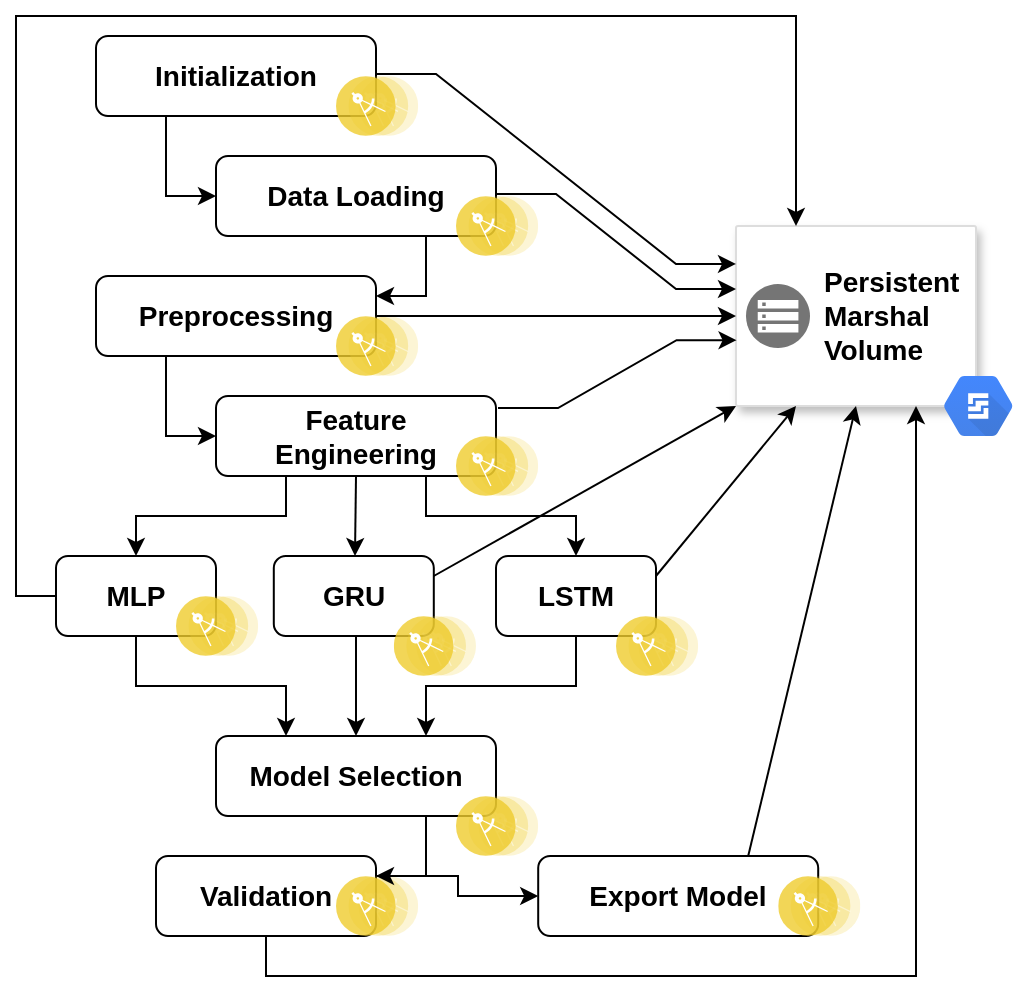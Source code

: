 <mxfile version="13.2.1" type="github">
  <diagram id="GGBNnPE-5dZ_erYJaQ-l" name="Page-1">
    <mxGraphModel dx="1673" dy="934" grid="1" gridSize="10" guides="1" tooltips="1" connect="1" arrows="1" fold="1" page="1" pageScale="1" pageWidth="1100" pageHeight="850" math="0" shadow="0">
      <root>
        <mxCell id="0" />
        <mxCell id="1" parent="0" />
        <mxCell id="fN3U7Vte8udqsAbF8adY-5" value="" style="group" vertex="1" connectable="0" parent="1">
          <mxGeometry x="50" y="130" width="161.1" height="50" as="geometry" />
        </mxCell>
        <mxCell id="fN3U7Vte8udqsAbF8adY-2" value="&lt;font style=&quot;font-size: 14px&quot;&gt;&lt;b&gt;Initialization&lt;/b&gt;&lt;/font&gt;" style="rounded=1;whiteSpace=wrap;html=1;" vertex="1" parent="fN3U7Vte8udqsAbF8adY-5">
          <mxGeometry width="140" height="40" as="geometry" />
        </mxCell>
        <mxCell id="fN3U7Vte8udqsAbF8adY-1" value="" style="aspect=fixed;perimeter=ellipsePerimeter;html=1;align=center;shadow=0;dashed=0;fontColor=#4277BB;labelBackgroundColor=#ffffff;fontSize=12;spacingTop=3;image;image=img/lib/ibm/applications/microservice.svg;" vertex="1" parent="fN3U7Vte8udqsAbF8adY-5">
          <mxGeometry x="120" y="20" width="41.1" height="30" as="geometry" />
        </mxCell>
        <mxCell id="fN3U7Vte8udqsAbF8adY-6" value="" style="group" vertex="1" connectable="0" parent="1">
          <mxGeometry x="110" y="190" width="161.1" height="50" as="geometry" />
        </mxCell>
        <mxCell id="fN3U7Vte8udqsAbF8adY-7" value="&lt;font style=&quot;font-size: 14px&quot;&gt;&lt;b&gt;Data Loading&lt;/b&gt;&lt;/font&gt;" style="rounded=1;whiteSpace=wrap;html=1;" vertex="1" parent="fN3U7Vte8udqsAbF8adY-6">
          <mxGeometry width="140" height="40" as="geometry" />
        </mxCell>
        <mxCell id="fN3U7Vte8udqsAbF8adY-8" value="" style="aspect=fixed;perimeter=ellipsePerimeter;html=1;align=center;shadow=0;dashed=0;fontColor=#4277BB;labelBackgroundColor=#ffffff;fontSize=12;spacingTop=3;image;image=img/lib/ibm/applications/microservice.svg;" vertex="1" parent="fN3U7Vte8udqsAbF8adY-6">
          <mxGeometry x="120" y="20" width="41.1" height="30" as="geometry" />
        </mxCell>
        <mxCell id="fN3U7Vte8udqsAbF8adY-13" value="" style="group" vertex="1" connectable="0" parent="1">
          <mxGeometry x="50" y="250" width="161.1" height="50" as="geometry" />
        </mxCell>
        <mxCell id="fN3U7Vte8udqsAbF8adY-14" value="&lt;font style=&quot;font-size: 14px&quot;&gt;&lt;b&gt;Preprocessing&lt;/b&gt;&lt;/font&gt;" style="rounded=1;whiteSpace=wrap;html=1;" vertex="1" parent="fN3U7Vte8udqsAbF8adY-13">
          <mxGeometry width="140" height="40" as="geometry" />
        </mxCell>
        <mxCell id="fN3U7Vte8udqsAbF8adY-15" value="" style="aspect=fixed;perimeter=ellipsePerimeter;html=1;align=center;shadow=0;dashed=0;fontColor=#4277BB;labelBackgroundColor=#ffffff;fontSize=12;spacingTop=3;image;image=img/lib/ibm/applications/microservice.svg;" vertex="1" parent="fN3U7Vte8udqsAbF8adY-13">
          <mxGeometry x="120" y="20" width="41.1" height="30" as="geometry" />
        </mxCell>
        <mxCell id="fN3U7Vte8udqsAbF8adY-19" value="" style="group;container=1;" vertex="1" connectable="0" parent="1">
          <mxGeometry x="150" y="400" width="101.1" height="50" as="geometry" />
        </mxCell>
        <mxCell id="fN3U7Vte8udqsAbF8adY-49" value="" style="group" vertex="1" connectable="0" parent="fN3U7Vte8udqsAbF8adY-19">
          <mxGeometry x="-11.1" width="101.1" height="50" as="geometry" />
        </mxCell>
        <mxCell id="fN3U7Vte8udqsAbF8adY-17" value="&lt;font style=&quot;font-size: 14px&quot;&gt;&lt;b&gt;GRU&lt;/b&gt;&lt;/font&gt;" style="rounded=1;whiteSpace=wrap;html=1;" vertex="1" parent="fN3U7Vte8udqsAbF8adY-49">
          <mxGeometry y="-10" width="80" height="40" as="geometry" />
        </mxCell>
        <mxCell id="fN3U7Vte8udqsAbF8adY-18" value="" style="aspect=fixed;perimeter=ellipsePerimeter;html=1;align=center;shadow=0;dashed=0;fontColor=#4277BB;labelBackgroundColor=#ffffff;fontSize=12;spacingTop=3;image;image=img/lib/ibm/applications/microservice.svg;" vertex="1" parent="fN3U7Vte8udqsAbF8adY-49">
          <mxGeometry x="60" y="20" width="41.1" height="30" as="geometry" />
        </mxCell>
        <mxCell id="fN3U7Vte8udqsAbF8adY-27" value="" style="group" vertex="1" connectable="0" parent="1">
          <mxGeometry x="30" y="390" width="101.1" height="50" as="geometry" />
        </mxCell>
        <mxCell id="fN3U7Vte8udqsAbF8adY-24" value="&lt;font style=&quot;font-size: 14px&quot;&gt;&lt;b&gt;MLP&lt;/b&gt;&lt;/font&gt;" style="rounded=1;whiteSpace=wrap;html=1;" vertex="1" parent="fN3U7Vte8udqsAbF8adY-27">
          <mxGeometry width="80" height="40" as="geometry" />
        </mxCell>
        <mxCell id="fN3U7Vte8udqsAbF8adY-25" value="" style="aspect=fixed;perimeter=ellipsePerimeter;html=1;align=center;shadow=0;dashed=0;fontColor=#4277BB;labelBackgroundColor=#ffffff;fontSize=12;spacingTop=3;image;image=img/lib/ibm/applications/microservice.svg;" vertex="1" parent="fN3U7Vte8udqsAbF8adY-27">
          <mxGeometry x="60" y="20" width="41.1" height="30" as="geometry" />
        </mxCell>
        <mxCell id="fN3U7Vte8udqsAbF8adY-28" value="" style="group" vertex="1" connectable="0" parent="1">
          <mxGeometry x="250.0" y="400" width="101.1" height="50" as="geometry" />
        </mxCell>
        <mxCell id="fN3U7Vte8udqsAbF8adY-21" value="&lt;font style=&quot;font-size: 14px&quot;&gt;&lt;b&gt;LSTM&lt;/b&gt;&lt;/font&gt;" style="rounded=1;whiteSpace=wrap;html=1;" vertex="1" parent="fN3U7Vte8udqsAbF8adY-28">
          <mxGeometry y="-10" width="80" height="40" as="geometry" />
        </mxCell>
        <mxCell id="fN3U7Vte8udqsAbF8adY-22" value="" style="aspect=fixed;perimeter=ellipsePerimeter;html=1;align=center;shadow=0;dashed=0;fontColor=#4277BB;labelBackgroundColor=#ffffff;fontSize=12;spacingTop=3;image;image=img/lib/ibm/applications/microservice.svg;" vertex="1" parent="fN3U7Vte8udqsAbF8adY-28">
          <mxGeometry x="60" y="20" width="41.1" height="30" as="geometry" />
        </mxCell>
        <mxCell id="fN3U7Vte8udqsAbF8adY-29" value="" style="group" vertex="1" connectable="0" parent="1">
          <mxGeometry x="110" y="310" width="161.1" height="50" as="geometry" />
        </mxCell>
        <mxCell id="fN3U7Vte8udqsAbF8adY-30" value="&lt;div&gt;&lt;font style=&quot;font-size: 14px&quot;&gt;&lt;b&gt;Feature&lt;/b&gt;&lt;/font&gt;&lt;/div&gt;&lt;div&gt;&lt;font style=&quot;font-size: 14px&quot;&gt;&lt;b&gt;Engineering&lt;/b&gt;&lt;/font&gt;&lt;/div&gt;" style="rounded=1;whiteSpace=wrap;html=1;" vertex="1" parent="fN3U7Vte8udqsAbF8adY-29">
          <mxGeometry width="140" height="40" as="geometry" />
        </mxCell>
        <mxCell id="fN3U7Vte8udqsAbF8adY-31" value="" style="aspect=fixed;perimeter=ellipsePerimeter;html=1;align=center;shadow=0;dashed=0;fontColor=#4277BB;labelBackgroundColor=#ffffff;fontSize=12;spacingTop=3;image;image=img/lib/ibm/applications/microservice.svg;" vertex="1" parent="fN3U7Vte8udqsAbF8adY-29">
          <mxGeometry x="120" y="20" width="41.1" height="30" as="geometry" />
        </mxCell>
        <mxCell id="fN3U7Vte8udqsAbF8adY-32" value="" style="group" vertex="1" connectable="0" parent="1">
          <mxGeometry x="110" y="490" width="161.1" height="50" as="geometry" />
        </mxCell>
        <mxCell id="fN3U7Vte8udqsAbF8adY-33" value="&lt;font style=&quot;font-size: 14px&quot;&gt;&lt;b&gt;Model Selection&lt;/b&gt;&lt;/font&gt;" style="rounded=1;whiteSpace=wrap;html=1;" vertex="1" parent="fN3U7Vte8udqsAbF8adY-32">
          <mxGeometry y="-10" width="140" height="40" as="geometry" />
        </mxCell>
        <mxCell id="fN3U7Vte8udqsAbF8adY-34" value="" style="aspect=fixed;perimeter=ellipsePerimeter;html=1;align=center;shadow=0;dashed=0;fontColor=#4277BB;labelBackgroundColor=#ffffff;fontSize=12;spacingTop=3;image;image=img/lib/ibm/applications/microservice.svg;" vertex="1" parent="fN3U7Vte8udqsAbF8adY-32">
          <mxGeometry x="120" y="20" width="41.1" height="30" as="geometry" />
        </mxCell>
        <mxCell id="fN3U7Vte8udqsAbF8adY-35" value="" style="group" vertex="1" connectable="0" parent="1">
          <mxGeometry x="50" y="530" width="161.1" height="50" as="geometry" />
        </mxCell>
        <mxCell id="fN3U7Vte8udqsAbF8adY-36" value="&lt;font style=&quot;font-size: 14px&quot;&gt;&lt;b&gt;Validation&lt;/b&gt;&lt;/font&gt;" style="rounded=1;whiteSpace=wrap;html=1;" vertex="1" parent="fN3U7Vte8udqsAbF8adY-35">
          <mxGeometry x="30" y="10" width="110" height="40" as="geometry" />
        </mxCell>
        <mxCell id="fN3U7Vte8udqsAbF8adY-37" value="" style="aspect=fixed;perimeter=ellipsePerimeter;html=1;align=center;shadow=0;dashed=0;fontColor=#4277BB;labelBackgroundColor=#ffffff;fontSize=12;spacingTop=3;image;image=img/lib/ibm/applications/microservice.svg;" vertex="1" parent="fN3U7Vte8udqsAbF8adY-35">
          <mxGeometry x="120" y="20" width="41.1" height="30" as="geometry" />
        </mxCell>
        <mxCell id="fN3U7Vte8udqsAbF8adY-45" style="edgeStyle=elbowEdgeStyle;rounded=0;orthogonalLoop=1;jettySize=auto;html=1;exitX=0.75;exitY=1;exitDx=0;exitDy=0;entryX=1;entryY=0.25;entryDx=0;entryDy=0;" edge="1" parent="1" source="fN3U7Vte8udqsAbF8adY-7" target="fN3U7Vte8udqsAbF8adY-14">
          <mxGeometry relative="1" as="geometry">
            <Array as="points">
              <mxPoint x="215" y="250" />
            </Array>
          </mxGeometry>
        </mxCell>
        <mxCell id="fN3U7Vte8udqsAbF8adY-46" style="edgeStyle=elbowEdgeStyle;rounded=0;orthogonalLoop=1;jettySize=auto;html=1;exitX=0.25;exitY=1;exitDx=0;exitDy=0;entryX=0;entryY=0.5;entryDx=0;entryDy=0;" edge="1" parent="1" source="fN3U7Vte8udqsAbF8adY-14" target="fN3U7Vte8udqsAbF8adY-30">
          <mxGeometry relative="1" as="geometry">
            <Array as="points">
              <mxPoint x="85" y="320" />
            </Array>
          </mxGeometry>
        </mxCell>
        <mxCell id="fN3U7Vte8udqsAbF8adY-50" style="edgeStyle=elbowEdgeStyle;rounded=0;orthogonalLoop=1;jettySize=auto;html=1;exitX=0.5;exitY=1;exitDx=0;exitDy=0;entryX=0.5;entryY=0;entryDx=0;entryDy=0;" edge="1" parent="1" source="fN3U7Vte8udqsAbF8adY-30" target="fN3U7Vte8udqsAbF8adY-17">
          <mxGeometry relative="1" as="geometry" />
        </mxCell>
        <mxCell id="fN3U7Vte8udqsAbF8adY-51" style="edgeStyle=elbowEdgeStyle;rounded=0;orthogonalLoop=1;jettySize=auto;html=1;exitX=0.75;exitY=1;exitDx=0;exitDy=0;entryX=0.5;entryY=0;entryDx=0;entryDy=0;" edge="1" parent="1" source="fN3U7Vte8udqsAbF8adY-30" target="fN3U7Vte8udqsAbF8adY-21">
          <mxGeometry relative="1" as="geometry" />
        </mxCell>
        <mxCell id="fN3U7Vte8udqsAbF8adY-52" style="edgeStyle=elbowEdgeStyle;rounded=0;orthogonalLoop=1;jettySize=auto;html=1;exitX=0.25;exitY=1;exitDx=0;exitDy=0;" edge="1" parent="1" source="fN3U7Vte8udqsAbF8adY-30" target="fN3U7Vte8udqsAbF8adY-24">
          <mxGeometry relative="1" as="geometry" />
        </mxCell>
        <mxCell id="fN3U7Vte8udqsAbF8adY-53" style="edgeStyle=elbowEdgeStyle;rounded=0;orthogonalLoop=1;jettySize=auto;html=1;exitX=0.5;exitY=1;exitDx=0;exitDy=0;entryX=0.5;entryY=0;entryDx=0;entryDy=0;" edge="1" parent="1" source="fN3U7Vte8udqsAbF8adY-17" target="fN3U7Vte8udqsAbF8adY-33">
          <mxGeometry relative="1" as="geometry">
            <Array as="points">
              <mxPoint x="180" y="470" />
              <mxPoint x="180" y="490" />
            </Array>
          </mxGeometry>
        </mxCell>
        <mxCell id="fN3U7Vte8udqsAbF8adY-54" style="edgeStyle=elbowEdgeStyle;rounded=0;orthogonalLoop=1;jettySize=auto;html=1;entryX=0.75;entryY=0;entryDx=0;entryDy=0;" edge="1" parent="1" source="fN3U7Vte8udqsAbF8adY-21" target="fN3U7Vte8udqsAbF8adY-33">
          <mxGeometry relative="1" as="geometry" />
        </mxCell>
        <mxCell id="fN3U7Vte8udqsAbF8adY-55" style="edgeStyle=elbowEdgeStyle;rounded=0;orthogonalLoop=1;jettySize=auto;html=1;entryX=0.25;entryY=0;entryDx=0;entryDy=0;" edge="1" parent="1" source="fN3U7Vte8udqsAbF8adY-24" target="fN3U7Vte8udqsAbF8adY-33">
          <mxGeometry relative="1" as="geometry" />
        </mxCell>
        <mxCell id="fN3U7Vte8udqsAbF8adY-56" style="edgeStyle=elbowEdgeStyle;rounded=0;orthogonalLoop=1;jettySize=auto;html=1;exitX=0.75;exitY=1;exitDx=0;exitDy=0;entryX=1;entryY=0.25;entryDx=0;entryDy=0;" edge="1" parent="1" source="fN3U7Vte8udqsAbF8adY-33" target="fN3U7Vte8udqsAbF8adY-36">
          <mxGeometry relative="1" as="geometry">
            <Array as="points">
              <mxPoint x="215" y="530" />
            </Array>
          </mxGeometry>
        </mxCell>
        <mxCell id="fN3U7Vte8udqsAbF8adY-57" value="" style="group" vertex="1" connectable="0" parent="1">
          <mxGeometry x="271.1" y="530" width="161.1" height="50" as="geometry" />
        </mxCell>
        <mxCell id="fN3U7Vte8udqsAbF8adY-58" value="&lt;font style=&quot;font-size: 14px&quot;&gt;&lt;b&gt;Export Model&lt;/b&gt;&lt;/font&gt;" style="rounded=1;whiteSpace=wrap;html=1;" vertex="1" parent="fN3U7Vte8udqsAbF8adY-57">
          <mxGeometry y="10" width="140" height="40" as="geometry" />
        </mxCell>
        <mxCell id="fN3U7Vte8udqsAbF8adY-59" value="" style="aspect=fixed;perimeter=ellipsePerimeter;html=1;align=center;shadow=0;dashed=0;fontColor=#4277BB;labelBackgroundColor=#ffffff;fontSize=12;spacingTop=3;image;image=img/lib/ibm/applications/microservice.svg;" vertex="1" parent="fN3U7Vte8udqsAbF8adY-57">
          <mxGeometry x="120" y="20" width="41.1" height="30" as="geometry" />
        </mxCell>
        <mxCell id="fN3U7Vte8udqsAbF8adY-62" style="edgeStyle=elbowEdgeStyle;rounded=0;orthogonalLoop=1;jettySize=auto;html=1;exitX=0.5;exitY=0;exitDx=0;exitDy=0;" edge="1" parent="1" source="fN3U7Vte8udqsAbF8adY-37" target="fN3U7Vte8udqsAbF8adY-58">
          <mxGeometry relative="1" as="geometry" />
        </mxCell>
        <mxCell id="fN3U7Vte8udqsAbF8adY-68" value="" style="strokeColor=#dddddd;shadow=1;strokeWidth=1;rounded=1;absoluteArcSize=1;arcSize=2;" vertex="1" parent="1">
          <mxGeometry x="370" y="225" width="120" height="90" as="geometry" />
        </mxCell>
        <mxCell id="fN3U7Vte8udqsAbF8adY-69" value="&lt;div style=&quot;font-size: 14px&quot;&gt;&lt;font style=&quot;font-size: 14px&quot;&gt;&lt;b&gt;Persistent &lt;br&gt;&lt;/b&gt;&lt;/font&gt;&lt;/div&gt;&lt;div style=&quot;font-size: 14px&quot;&gt;&lt;font style=&quot;font-size: 14px&quot;&gt;&lt;b&gt;Marshal&lt;/b&gt;&lt;/font&gt;&lt;/div&gt;&lt;div style=&quot;font-size: 14px&quot;&gt;&lt;font style=&quot;font-size: 14px&quot;&gt;&lt;b&gt;Volume&lt;br&gt;&lt;/b&gt;&lt;/font&gt;&lt;/div&gt;" style="dashed=0;connectable=0;html=1;fillColor=#757575;strokeColor=none;shape=mxgraph.gcp2.persistent_disk_snapshot;part=1;labelPosition=right;verticalLabelPosition=middle;align=left;verticalAlign=middle;spacingLeft=5;fontSize=12;" vertex="1" parent="fN3U7Vte8udqsAbF8adY-68">
          <mxGeometry y="0.5" width="32" height="32" relative="1" as="geometry">
            <mxPoint x="5" y="-16" as="offset" />
          </mxGeometry>
        </mxCell>
        <mxCell id="fN3U7Vte8udqsAbF8adY-70" style="edgeStyle=entityRelationEdgeStyle;rounded=0;orthogonalLoop=1;jettySize=auto;html=1;exitX=1;exitY=0.25;exitDx=0;exitDy=0;entryX=0;entryY=0.111;entryDx=0;entryDy=0;entryPerimeter=0;" edge="1" parent="1">
          <mxGeometry relative="1" as="geometry">
            <mxPoint x="190" y="149" as="sourcePoint" />
            <mxPoint x="370" y="243.99" as="targetPoint" />
          </mxGeometry>
        </mxCell>
        <mxCell id="fN3U7Vte8udqsAbF8adY-71" style="edgeStyle=entityRelationEdgeStyle;rounded=0;orthogonalLoop=1;jettySize=auto;html=1;exitX=1;exitY=0.25;exitDx=0;exitDy=0;entryX=0;entryY=0.25;entryDx=0;entryDy=0;" edge="1" parent="1">
          <mxGeometry relative="1" as="geometry">
            <mxPoint x="250" y="209" as="sourcePoint" />
            <mxPoint x="370" y="256.5" as="targetPoint" />
          </mxGeometry>
        </mxCell>
        <mxCell id="fN3U7Vte8udqsAbF8adY-72" style="edgeStyle=orthogonalEdgeStyle;rounded=0;orthogonalLoop=1;jettySize=auto;html=1;exitX=1;exitY=0.5;exitDx=0;exitDy=0;" edge="1" parent="1" source="fN3U7Vte8udqsAbF8adY-14" target="fN3U7Vte8udqsAbF8adY-68">
          <mxGeometry relative="1" as="geometry">
            <Array as="points">
              <mxPoint x="330" y="270" />
              <mxPoint x="330" y="270" />
            </Array>
          </mxGeometry>
        </mxCell>
        <mxCell id="fN3U7Vte8udqsAbF8adY-73" style="edgeStyle=entityRelationEdgeStyle;rounded=0;orthogonalLoop=1;jettySize=auto;html=1;exitX=1;exitY=0.25;exitDx=0;exitDy=0;entryX=-0.006;entryY=0.679;entryDx=0;entryDy=0;entryPerimeter=0;" edge="1" parent="1">
          <mxGeometry relative="1" as="geometry">
            <mxPoint x="251" y="316" as="sourcePoint" />
            <mxPoint x="370.28" y="282.11" as="targetPoint" />
          </mxGeometry>
        </mxCell>
        <mxCell id="fN3U7Vte8udqsAbF8adY-79" style="rounded=0;orthogonalLoop=1;jettySize=auto;html=1;exitX=1;exitY=0.25;exitDx=0;exitDy=0;entryX=0.25;entryY=1;entryDx=0;entryDy=0;" edge="1" parent="1" source="fN3U7Vte8udqsAbF8adY-21" target="fN3U7Vte8udqsAbF8adY-68">
          <mxGeometry relative="1" as="geometry">
            <mxPoint x="390" y="320" as="targetPoint" />
          </mxGeometry>
        </mxCell>
        <mxCell id="fN3U7Vte8udqsAbF8adY-81" style="edgeStyle=none;rounded=0;orthogonalLoop=1;jettySize=auto;html=1;exitX=1;exitY=0.25;exitDx=0;exitDy=0;entryX=0;entryY=1;entryDx=0;entryDy=0;" edge="1" parent="1" source="fN3U7Vte8udqsAbF8adY-17" target="fN3U7Vte8udqsAbF8adY-68">
          <mxGeometry relative="1" as="geometry" />
        </mxCell>
        <mxCell id="fN3U7Vte8udqsAbF8adY-83" style="edgeStyle=orthogonalEdgeStyle;rounded=0;orthogonalLoop=1;jettySize=auto;html=1;exitX=0.25;exitY=1;exitDx=0;exitDy=0;entryX=0;entryY=0.5;entryDx=0;entryDy=0;" edge="1" parent="1" source="fN3U7Vte8udqsAbF8adY-2" target="fN3U7Vte8udqsAbF8adY-7">
          <mxGeometry relative="1" as="geometry" />
        </mxCell>
        <mxCell id="fN3U7Vte8udqsAbF8adY-84" style="edgeStyle=orthogonalEdgeStyle;rounded=0;orthogonalLoop=1;jettySize=auto;html=1;exitX=0;exitY=0.5;exitDx=0;exitDy=0;entryX=0.25;entryY=0;entryDx=0;entryDy=0;" edge="1" parent="1" source="fN3U7Vte8udqsAbF8adY-24" target="fN3U7Vte8udqsAbF8adY-68">
          <mxGeometry relative="1" as="geometry">
            <Array as="points">
              <mxPoint x="10" y="410" />
              <mxPoint x="10" y="120" />
              <mxPoint x="400" y="120" />
            </Array>
          </mxGeometry>
        </mxCell>
        <mxCell id="fN3U7Vte8udqsAbF8adY-86" style="rounded=0;orthogonalLoop=1;jettySize=auto;html=1;exitX=0.75;exitY=0;exitDx=0;exitDy=0;entryX=0.5;entryY=1;entryDx=0;entryDy=0;" edge="1" parent="1" source="fN3U7Vte8udqsAbF8adY-58" target="fN3U7Vte8udqsAbF8adY-68">
          <mxGeometry relative="1" as="geometry" />
        </mxCell>
        <mxCell id="fN3U7Vte8udqsAbF8adY-87" style="edgeStyle=orthogonalEdgeStyle;rounded=0;orthogonalLoop=1;jettySize=auto;html=1;entryX=0.75;entryY=1;entryDx=0;entryDy=0;exitX=0.5;exitY=1;exitDx=0;exitDy=0;" edge="1" parent="1" source="fN3U7Vte8udqsAbF8adY-36" target="fN3U7Vte8udqsAbF8adY-68">
          <mxGeometry relative="1" as="geometry" />
        </mxCell>
        <mxCell id="fN3U7Vte8udqsAbF8adY-3" value="" style="shape=mxgraph.gcp.storage_databases.persistent_disk;html=1;fillColor=#4387FD;gradientColor=#4683EA;strokeColor=none;verticalLabelPosition=bottom;verticalAlign=top;align=center;" vertex="1" parent="1">
          <mxGeometry x="474" y="300" width="34.25" height="30" as="geometry" />
        </mxCell>
      </root>
    </mxGraphModel>
  </diagram>
</mxfile>
